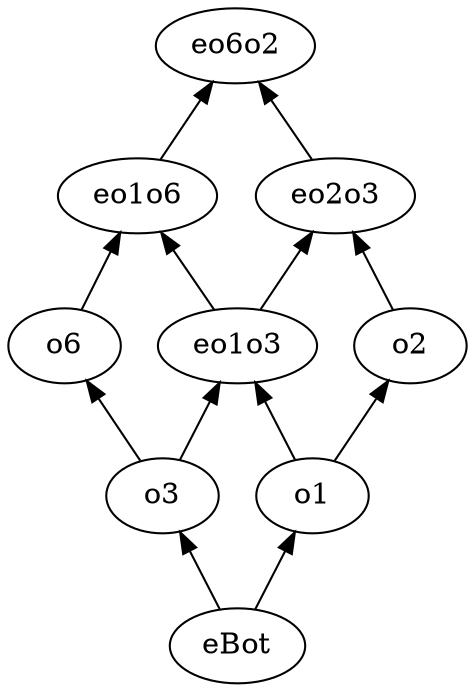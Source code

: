 strict digraph divisors_s {
	rankdir=BT
	eo1o3
	eBot
	eo6o2
	eo1o6
	o6
	o3
	o1
	o2
	eo2o3
	o1 -> eo1o3
	o3 -> eo1o3
	eo1o6 -> eo6o2
	eo2o3 -> eo6o2
	eo1o3 -> eo1o6
	o6 -> eo1o6
	o3 -> o6
	eBot -> o3
	eBot -> o1
	o1 -> o2
	eo1o3 -> eo2o3
	o2 -> eo2o3
}
